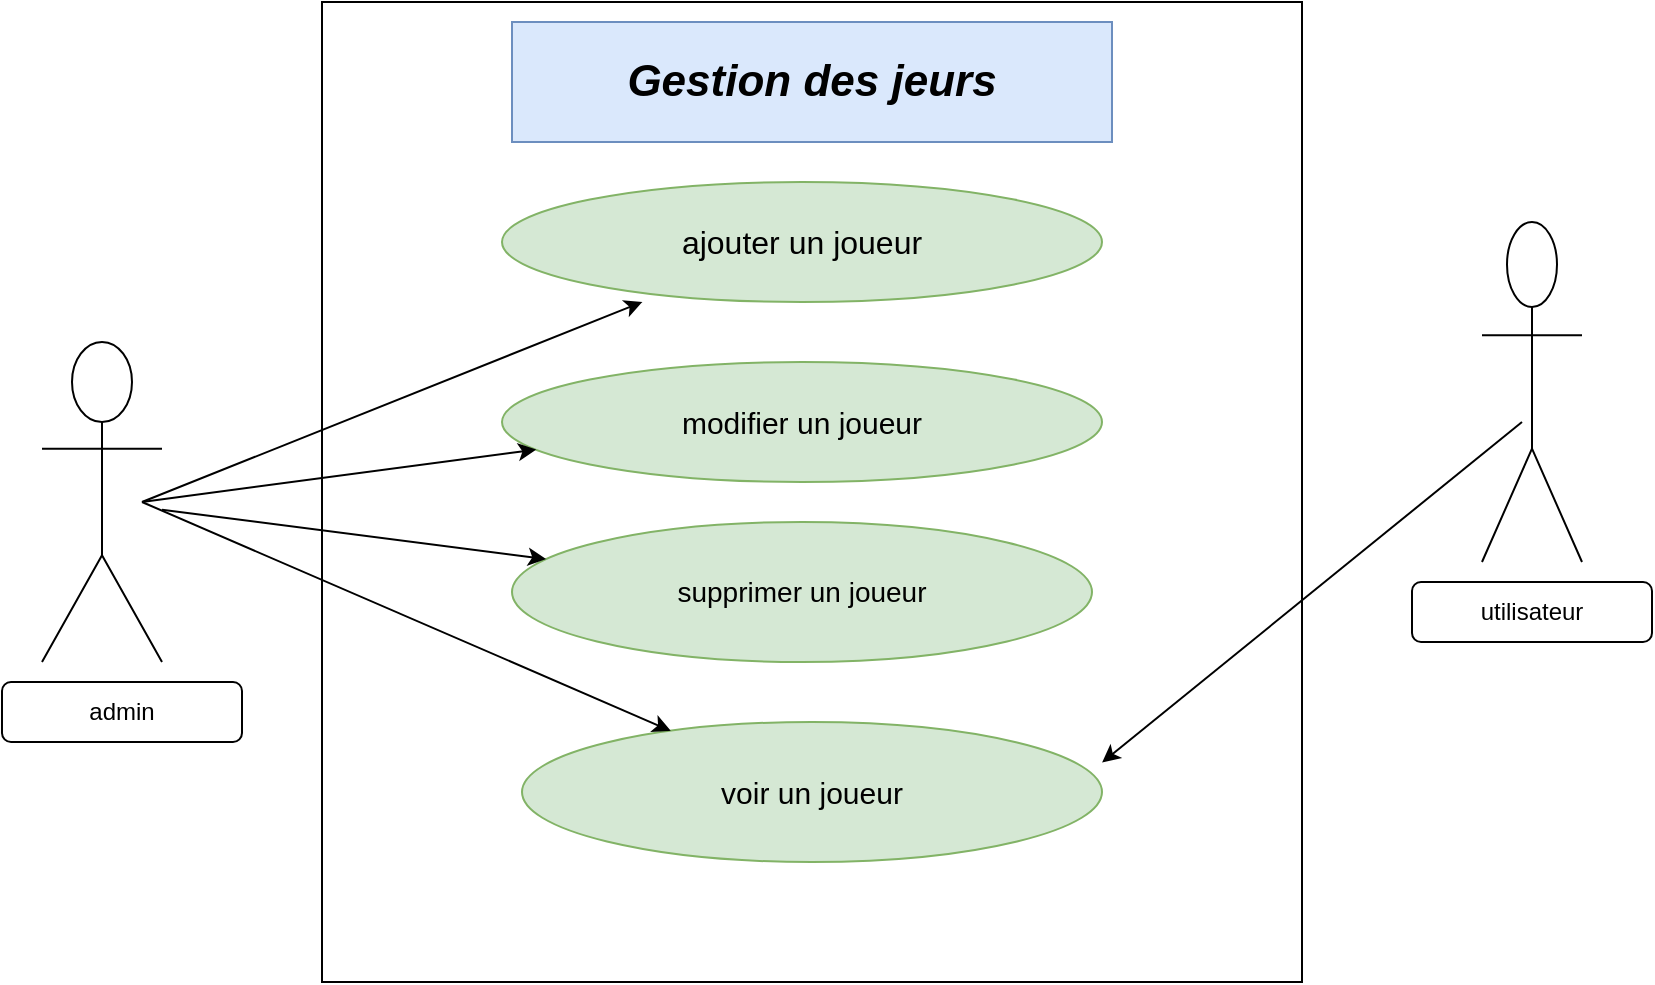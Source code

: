 <mxfile version="25.0.2">
  <diagram id="C5RBs43oDa-KdzZeNtuy" name="Page-1">
    <mxGraphModel dx="1036" dy="606" grid="1" gridSize="10" guides="1" tooltips="1" connect="1" arrows="1" fold="1" page="1" pageScale="1" pageWidth="827" pageHeight="1169" math="0" shadow="0">
      <root>
        <mxCell id="WIyWlLk6GJQsqaUBKTNV-0" />
        <mxCell id="WIyWlLk6GJQsqaUBKTNV-1" parent="WIyWlLk6GJQsqaUBKTNV-0" />
        <mxCell id="ZkKQ2glcbTx5zoQ-jYsh-3" value="" style="whiteSpace=wrap;html=1;aspect=fixed;" parent="WIyWlLk6GJQsqaUBKTNV-1" vertex="1">
          <mxGeometry x="160" y="90" width="490" height="490" as="geometry" />
        </mxCell>
        <mxCell id="ZkKQ2glcbTx5zoQ-jYsh-4" value="Actor" style="shape=umlActor;verticalLabelPosition=bottom;verticalAlign=top;html=1;outlineConnect=0;" parent="WIyWlLk6GJQsqaUBKTNV-1" vertex="1">
          <mxGeometry x="20" y="260" width="60" height="160" as="geometry" />
        </mxCell>
        <mxCell id="ZkKQ2glcbTx5zoQ-jYsh-7" value="&lt;font style=&quot;font-size: 22px;&quot;&gt;&lt;b&gt;&lt;i&gt;Gestion des jeurs&lt;/i&gt;&lt;/b&gt;&lt;/font&gt;" style="rounded=0;whiteSpace=wrap;html=1;fillColor=#dae8fc;strokeColor=#6c8ebf;" parent="WIyWlLk6GJQsqaUBKTNV-1" vertex="1">
          <mxGeometry x="255" y="100" width="300" height="60" as="geometry" />
        </mxCell>
        <mxCell id="ZkKQ2glcbTx5zoQ-jYsh-8" value="&lt;font style=&quot;font-size: 16px;&quot;&gt;ajouter un joueur&lt;/font&gt;" style="ellipse;whiteSpace=wrap;html=1;fillColor=#d5e8d4;strokeColor=#82b366;" parent="WIyWlLk6GJQsqaUBKTNV-1" vertex="1">
          <mxGeometry x="250" y="180" width="300" height="60" as="geometry" />
        </mxCell>
        <mxCell id="ZkKQ2glcbTx5zoQ-jYsh-9" value="&lt;font style=&quot;font-size: 15px;&quot;&gt;modifier un joueur&lt;/font&gt;" style="ellipse;whiteSpace=wrap;html=1;fillColor=#d5e8d4;strokeColor=#82b366;" parent="WIyWlLk6GJQsqaUBKTNV-1" vertex="1">
          <mxGeometry x="250" y="270" width="300" height="60" as="geometry" />
        </mxCell>
        <mxCell id="ZkKQ2glcbTx5zoQ-jYsh-10" value="&lt;font style=&quot;font-size: 14px;&quot;&gt;supprimer un joueur&lt;/font&gt;" style="ellipse;whiteSpace=wrap;html=1;fillColor=#d5e8d4;strokeColor=#82b366;" parent="WIyWlLk6GJQsqaUBKTNV-1" vertex="1">
          <mxGeometry x="255" y="350" width="290" height="70" as="geometry" />
        </mxCell>
        <mxCell id="ZkKQ2glcbTx5zoQ-jYsh-11" value="&lt;font style=&quot;font-size: 15px;&quot;&gt;voir un joueur&lt;/font&gt;" style="ellipse;whiteSpace=wrap;html=1;fillColor=#d5e8d4;strokeColor=#82b366;" parent="WIyWlLk6GJQsqaUBKTNV-1" vertex="1">
          <mxGeometry x="260" y="450" width="290" height="70" as="geometry" />
        </mxCell>
        <mxCell id="ZkKQ2glcbTx5zoQ-jYsh-17" value="" style="endArrow=classic;html=1;rounded=0;" parent="WIyWlLk6GJQsqaUBKTNV-1" edge="1">
          <mxGeometry width="50" height="50" relative="1" as="geometry">
            <mxPoint x="330" y="240" as="sourcePoint" />
            <mxPoint x="330" y="240" as="targetPoint" />
            <Array as="points">
              <mxPoint x="330" y="240" />
            </Array>
          </mxGeometry>
        </mxCell>
        <mxCell id="ZkKQ2glcbTx5zoQ-jYsh-18" value="" style="endArrow=classic;html=1;rounded=0;entryX=0.057;entryY=0.73;entryDx=0;entryDy=0;entryPerimeter=0;" parent="WIyWlLk6GJQsqaUBKTNV-1" target="ZkKQ2glcbTx5zoQ-jYsh-9" edge="1">
          <mxGeometry width="50" height="50" relative="1" as="geometry">
            <mxPoint x="70" y="340" as="sourcePoint" />
            <mxPoint x="440" y="280" as="targetPoint" />
          </mxGeometry>
        </mxCell>
        <mxCell id="ZkKQ2glcbTx5zoQ-jYsh-19" value="" style="endArrow=classic;html=1;rounded=0;" parent="WIyWlLk6GJQsqaUBKTNV-1" source="ZkKQ2glcbTx5zoQ-jYsh-4" target="ZkKQ2glcbTx5zoQ-jYsh-10" edge="1">
          <mxGeometry width="50" height="50" relative="1" as="geometry">
            <mxPoint x="390" y="330" as="sourcePoint" />
            <mxPoint x="440" y="280" as="targetPoint" />
          </mxGeometry>
        </mxCell>
        <mxCell id="ZkKQ2glcbTx5zoQ-jYsh-20" value="" style="endArrow=classic;html=1;rounded=0;" parent="WIyWlLk6GJQsqaUBKTNV-1" target="ZkKQ2glcbTx5zoQ-jYsh-11" edge="1">
          <mxGeometry width="50" height="50" relative="1" as="geometry">
            <mxPoint x="70" y="340" as="sourcePoint" />
            <mxPoint x="440" y="280" as="targetPoint" />
            <Array as="points">
              <mxPoint x="70" y="340" />
            </Array>
          </mxGeometry>
        </mxCell>
        <mxCell id="ZkKQ2glcbTx5zoQ-jYsh-21" value="Actor" style="shape=umlActor;verticalLabelPosition=bottom;verticalAlign=top;html=1;outlineConnect=0;" parent="WIyWlLk6GJQsqaUBKTNV-1" vertex="1">
          <mxGeometry x="740" y="200" width="50" height="170" as="geometry" />
        </mxCell>
        <mxCell id="ZkKQ2glcbTx5zoQ-jYsh-22" value="" style="endArrow=classic;html=1;rounded=0;entryX=0.796;entryY=0.776;entryDx=0;entryDy=0;entryPerimeter=0;" parent="WIyWlLk6GJQsqaUBKTNV-1" target="ZkKQ2glcbTx5zoQ-jYsh-3" edge="1">
          <mxGeometry width="50" height="50" relative="1" as="geometry">
            <mxPoint x="760" y="300" as="sourcePoint" />
            <mxPoint x="555" y="299.5" as="targetPoint" />
            <Array as="points">
              <mxPoint x="760" y="300" />
            </Array>
          </mxGeometry>
        </mxCell>
        <mxCell id="ZkKQ2glcbTx5zoQ-jYsh-23" value="utilisateur" style="rounded=1;whiteSpace=wrap;html=1;" parent="WIyWlLk6GJQsqaUBKTNV-1" vertex="1">
          <mxGeometry x="705" y="380" width="120" height="30" as="geometry" />
        </mxCell>
        <mxCell id="ZkKQ2glcbTx5zoQ-jYsh-24" value="admin" style="rounded=1;whiteSpace=wrap;html=1;" parent="WIyWlLk6GJQsqaUBKTNV-1" vertex="1">
          <mxGeometry y="430" width="120" height="30" as="geometry" />
        </mxCell>
        <mxCell id="ZkKQ2glcbTx5zoQ-jYsh-25" value="" style="endArrow=classic;html=1;rounded=0;entryX=0.327;entryY=0.306;entryDx=0;entryDy=0;entryPerimeter=0;" parent="WIyWlLk6GJQsqaUBKTNV-1" target="ZkKQ2glcbTx5zoQ-jYsh-3" edge="1">
          <mxGeometry width="50" height="50" relative="1" as="geometry">
            <mxPoint x="70" y="340" as="sourcePoint" />
            <mxPoint x="210" y="284" as="targetPoint" />
            <Array as="points" />
          </mxGeometry>
        </mxCell>
      </root>
    </mxGraphModel>
  </diagram>
</mxfile>
